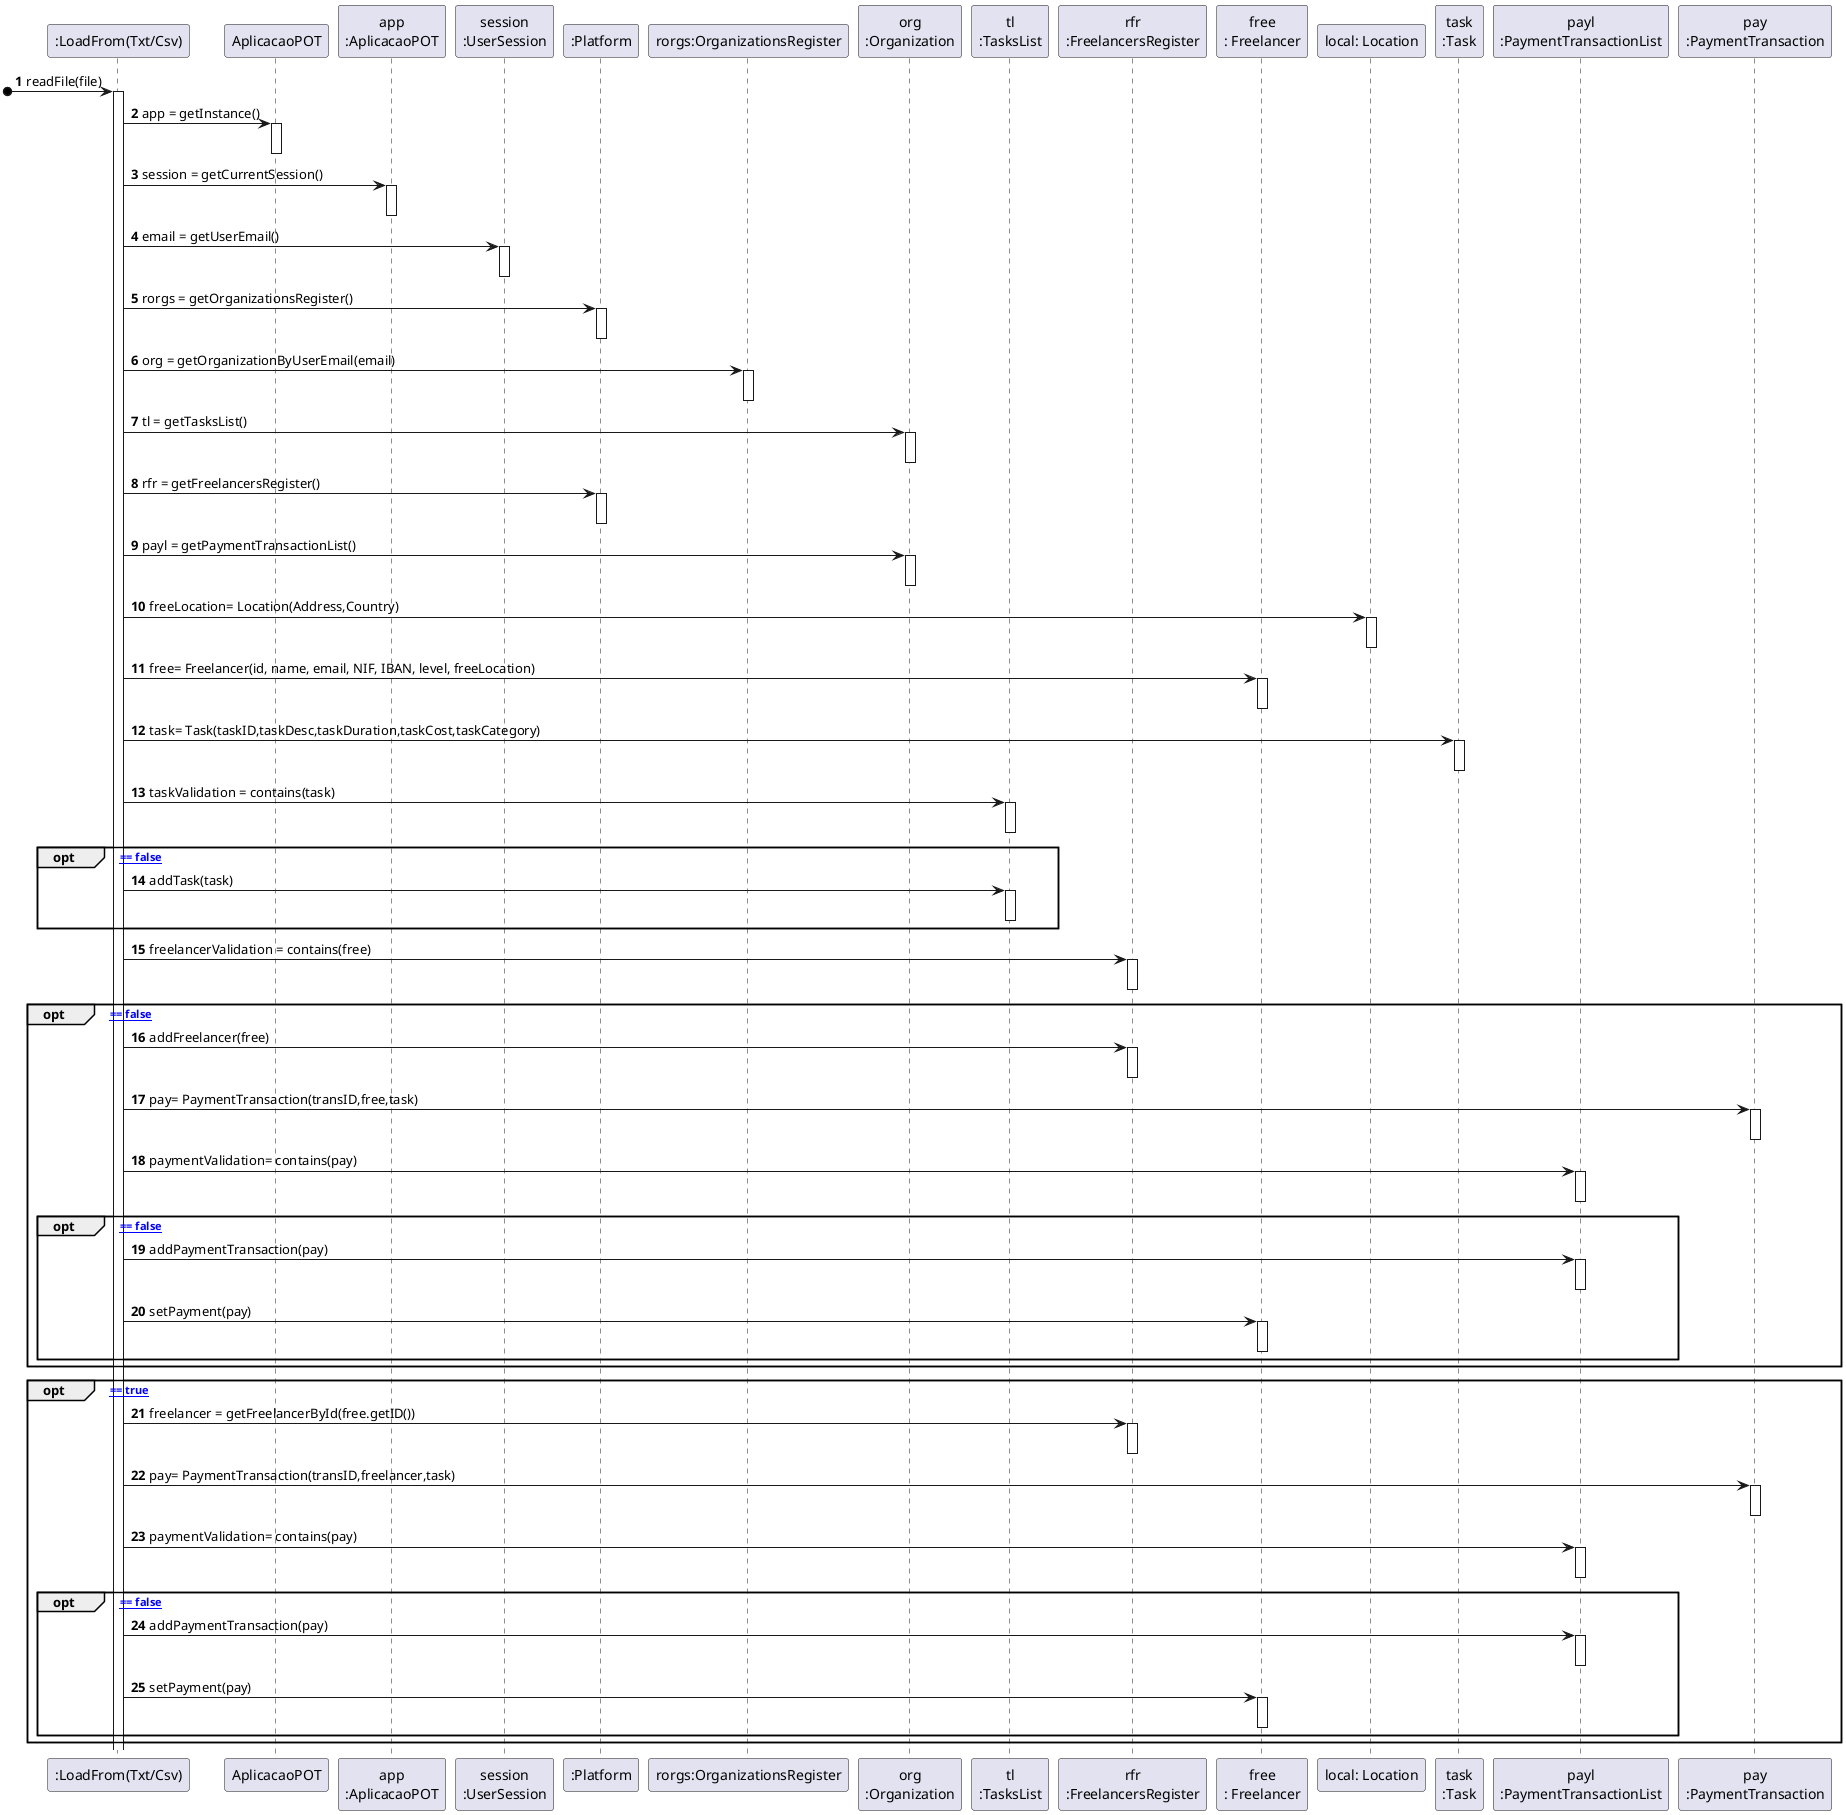 @startuml
autonumber
'hide footbox

participant ":LoadFrom(Txt/Csv)" as CTRL
participant "AplicacaoPOT" as _APP
participant "app\n:AplicacaoPOT" as APP
participant "session\n:UserSession" as SESSAO
participant ":Platform" as PLAT
participant "rorgs:OrganizationsRegister" as RORGS
participant "org\n:Organization" as ORG
participant "tl\n:TasksList" as LTASKS
participant "rfr\n:FreelancersRegister" as FREG
participant "free\n: Freelancer" as FREE
participant "local: Location" as LOC
participant "task\n:Task" as TASK
participant "payl\n:PaymentTransactionList" as PL
participant "pay\n:PaymentTransaction" as PT

[o-> CTRL : readFile(file)

activate CTRL
CTRL -> _APP: app = getInstance()
activate _APP
deactivate _APP

CTRL -> APP: session = getCurrentSession()
activate APP
deactivate APP

CTRL -> SESSAO: email = getUserEmail()
activate SESSAO
deactivate SESSAO

CTRL -> PLAT: rorgs = getOrganizationsRegister()
activate PLAT
deactivate PLAT

CTRL -> RORGS: org = getOrganizationByUserEmail(email)
activate RORGS
deactivate RORGS

CTRL -> ORG: tl = getTasksList()
activate ORG
deactivate ORG

CTRL -> PLAT: rfr = getFreelancersRegister()
activate PLAT
deactivate PLAT

CTRL -> ORG: payl = getPaymentTransactionList()
activate ORG
deactivate ORG

CTRL -> LOC: freeLocation= Location(Address,Country)
activate LOC
deactivate LOC

CTRL -> FREE: free= Freelancer(id, name, email, NIF, IBAN, level, freeLocation)
activate FREE
deactivate FREE

CTRL -> TASK: task= Task(taskID,taskDesc,taskDuration,taskCost,taskCategory)
activate TASK
deactivate TASK

CTRL -> LTASKS: taskValidation = contains(task)
activate LTASKS
deactivate LTASKS
OPT [ taskValidation == false]
CTRL -> LTASKS: addTask(task)
activate LTASKS
deactivate LTASKS
end

CTRL -> FREG: freelancerValidation = contains(free)
activate FREG
deactivate FREG

OPT [ freelancerValidation == false]
CTRL -> FREG: addFreelancer(free)
activate FREG
deactivate FREG
CTRL -> PT: pay= PaymentTransaction(transID,free,task)
activate PT
deactivate PT
CTRL -> PL: paymentValidation= contains(pay)
activate PL
deactivate PL
OPT [ paymentValidation == false]
CTRL -> PL: addPaymentTransaction(pay)
activate PL
deactivate PL
CTRL -> FREE: setPayment(pay)
activate FREE
deactivate FREE

end
end
OPT [ freelancerValidation == true]
CTRL -> FREG: freelancer = getFreelancerById(free.getID())
activate FREG
deactivate FREG
CTRL -> PT: pay= PaymentTransaction(transID,freelancer,task)
activate PT
deactivate PT
CTRL -> PL: paymentValidation= contains(pay)
activate PL
deactivate PL
OPT [ paymentValidation == false]
CTRL -> PL: addPaymentTransaction(pay)
activate PL
deactivate PL
CTRL -> FREE: setPayment(pay)
activate FREE
deactivate FREE

end
end
@enduml
